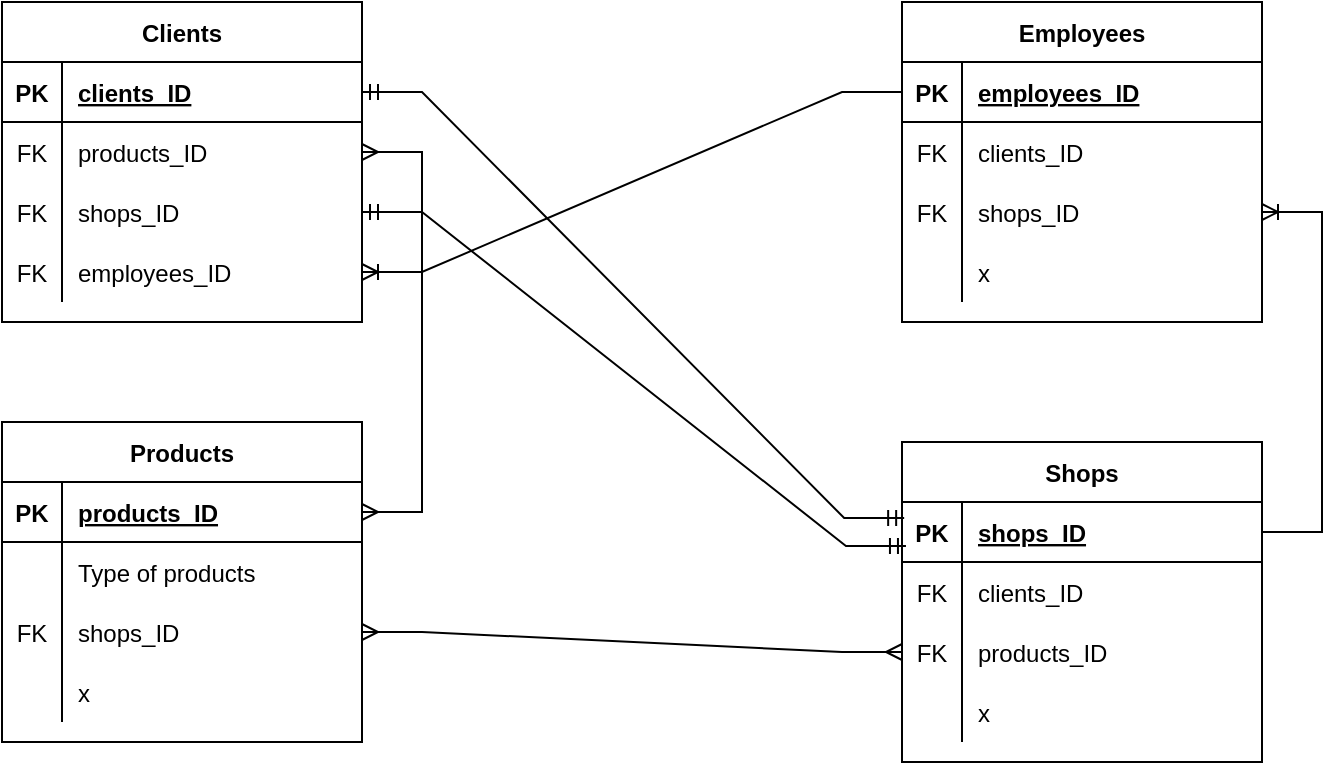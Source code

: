 <mxfile version="16.6.4" type="github">
  <diagram id="vRVtJMxN4jI54PWegklF" name="Page-1">
    <mxGraphModel dx="1102" dy="557" grid="1" gridSize="10" guides="1" tooltips="1" connect="1" arrows="1" fold="1" page="1" pageScale="1" pageWidth="827" pageHeight="1169" math="0" shadow="0">
      <root>
        <mxCell id="0" />
        <mxCell id="1" parent="0" />
        <mxCell id="jYslHPtnrF10uPoX1pzz-6" value="Clients" style="shape=table;startSize=30;container=1;collapsible=1;childLayout=tableLayout;fixedRows=1;rowLines=0;fontStyle=1;align=center;resizeLast=1;" vertex="1" parent="1">
          <mxGeometry x="40" y="60" width="180" height="160" as="geometry" />
        </mxCell>
        <mxCell id="jYslHPtnrF10uPoX1pzz-7" value="" style="shape=tableRow;horizontal=0;startSize=0;swimlaneHead=0;swimlaneBody=0;fillColor=none;collapsible=0;dropTarget=0;points=[[0,0.5],[1,0.5]];portConstraint=eastwest;top=0;left=0;right=0;bottom=1;" vertex="1" parent="jYslHPtnrF10uPoX1pzz-6">
          <mxGeometry y="30" width="180" height="30" as="geometry" />
        </mxCell>
        <mxCell id="jYslHPtnrF10uPoX1pzz-8" value="PK" style="shape=partialRectangle;connectable=0;fillColor=none;top=0;left=0;bottom=0;right=0;fontStyle=1;overflow=hidden;" vertex="1" parent="jYslHPtnrF10uPoX1pzz-7">
          <mxGeometry width="30" height="30" as="geometry">
            <mxRectangle width="30" height="30" as="alternateBounds" />
          </mxGeometry>
        </mxCell>
        <mxCell id="jYslHPtnrF10uPoX1pzz-9" value="clients_ID" style="shape=partialRectangle;connectable=0;fillColor=none;top=0;left=0;bottom=0;right=0;align=left;spacingLeft=6;fontStyle=5;overflow=hidden;" vertex="1" parent="jYslHPtnrF10uPoX1pzz-7">
          <mxGeometry x="30" width="150" height="30" as="geometry">
            <mxRectangle width="150" height="30" as="alternateBounds" />
          </mxGeometry>
        </mxCell>
        <mxCell id="jYslHPtnrF10uPoX1pzz-10" value="" style="shape=tableRow;horizontal=0;startSize=0;swimlaneHead=0;swimlaneBody=0;fillColor=none;collapsible=0;dropTarget=0;points=[[0,0.5],[1,0.5]];portConstraint=eastwest;top=0;left=0;right=0;bottom=0;" vertex="1" parent="jYslHPtnrF10uPoX1pzz-6">
          <mxGeometry y="60" width="180" height="30" as="geometry" />
        </mxCell>
        <mxCell id="jYslHPtnrF10uPoX1pzz-11" value="FK" style="shape=partialRectangle;connectable=0;fillColor=none;top=0;left=0;bottom=0;right=0;editable=1;overflow=hidden;" vertex="1" parent="jYslHPtnrF10uPoX1pzz-10">
          <mxGeometry width="30" height="30" as="geometry">
            <mxRectangle width="30" height="30" as="alternateBounds" />
          </mxGeometry>
        </mxCell>
        <mxCell id="jYslHPtnrF10uPoX1pzz-12" value="products_ID" style="shape=partialRectangle;connectable=0;fillColor=none;top=0;left=0;bottom=0;right=0;align=left;spacingLeft=6;overflow=hidden;" vertex="1" parent="jYslHPtnrF10uPoX1pzz-10">
          <mxGeometry x="30" width="150" height="30" as="geometry">
            <mxRectangle width="150" height="30" as="alternateBounds" />
          </mxGeometry>
        </mxCell>
        <mxCell id="jYslHPtnrF10uPoX1pzz-13" value="" style="shape=tableRow;horizontal=0;startSize=0;swimlaneHead=0;swimlaneBody=0;fillColor=none;collapsible=0;dropTarget=0;points=[[0,0.5],[1,0.5]];portConstraint=eastwest;top=0;left=0;right=0;bottom=0;" vertex="1" parent="jYslHPtnrF10uPoX1pzz-6">
          <mxGeometry y="90" width="180" height="30" as="geometry" />
        </mxCell>
        <mxCell id="jYslHPtnrF10uPoX1pzz-14" value="FK" style="shape=partialRectangle;connectable=0;fillColor=none;top=0;left=0;bottom=0;right=0;editable=1;overflow=hidden;" vertex="1" parent="jYslHPtnrF10uPoX1pzz-13">
          <mxGeometry width="30" height="30" as="geometry">
            <mxRectangle width="30" height="30" as="alternateBounds" />
          </mxGeometry>
        </mxCell>
        <mxCell id="jYslHPtnrF10uPoX1pzz-15" value="shops_ID" style="shape=partialRectangle;connectable=0;fillColor=none;top=0;left=0;bottom=0;right=0;align=left;spacingLeft=6;overflow=hidden;" vertex="1" parent="jYslHPtnrF10uPoX1pzz-13">
          <mxGeometry x="30" width="150" height="30" as="geometry">
            <mxRectangle width="150" height="30" as="alternateBounds" />
          </mxGeometry>
        </mxCell>
        <mxCell id="jYslHPtnrF10uPoX1pzz-16" value="" style="shape=tableRow;horizontal=0;startSize=0;swimlaneHead=0;swimlaneBody=0;fillColor=none;collapsible=0;dropTarget=0;points=[[0,0.5],[1,0.5]];portConstraint=eastwest;top=0;left=0;right=0;bottom=0;" vertex="1" parent="jYslHPtnrF10uPoX1pzz-6">
          <mxGeometry y="120" width="180" height="30" as="geometry" />
        </mxCell>
        <mxCell id="jYslHPtnrF10uPoX1pzz-17" value="FK" style="shape=partialRectangle;connectable=0;fillColor=none;top=0;left=0;bottom=0;right=0;editable=1;overflow=hidden;" vertex="1" parent="jYslHPtnrF10uPoX1pzz-16">
          <mxGeometry width="30" height="30" as="geometry">
            <mxRectangle width="30" height="30" as="alternateBounds" />
          </mxGeometry>
        </mxCell>
        <mxCell id="jYslHPtnrF10uPoX1pzz-18" value="employees_ID" style="shape=partialRectangle;connectable=0;fillColor=none;top=0;left=0;bottom=0;right=0;align=left;spacingLeft=6;overflow=hidden;" vertex="1" parent="jYslHPtnrF10uPoX1pzz-16">
          <mxGeometry x="30" width="150" height="30" as="geometry">
            <mxRectangle width="150" height="30" as="alternateBounds" />
          </mxGeometry>
        </mxCell>
        <mxCell id="jYslHPtnrF10uPoX1pzz-19" value="Employees" style="shape=table;startSize=30;container=1;collapsible=1;childLayout=tableLayout;fixedRows=1;rowLines=0;fontStyle=1;align=center;resizeLast=1;" vertex="1" parent="1">
          <mxGeometry x="490" y="60" width="180" height="160" as="geometry" />
        </mxCell>
        <mxCell id="jYslHPtnrF10uPoX1pzz-20" value="" style="shape=tableRow;horizontal=0;startSize=0;swimlaneHead=0;swimlaneBody=0;fillColor=none;collapsible=0;dropTarget=0;points=[[0,0.5],[1,0.5]];portConstraint=eastwest;top=0;left=0;right=0;bottom=1;" vertex="1" parent="jYslHPtnrF10uPoX1pzz-19">
          <mxGeometry y="30" width="180" height="30" as="geometry" />
        </mxCell>
        <mxCell id="jYslHPtnrF10uPoX1pzz-21" value="PK" style="shape=partialRectangle;connectable=0;fillColor=none;top=0;left=0;bottom=0;right=0;fontStyle=1;overflow=hidden;" vertex="1" parent="jYslHPtnrF10uPoX1pzz-20">
          <mxGeometry width="30" height="30" as="geometry">
            <mxRectangle width="30" height="30" as="alternateBounds" />
          </mxGeometry>
        </mxCell>
        <mxCell id="jYslHPtnrF10uPoX1pzz-22" value="employees_ID" style="shape=partialRectangle;connectable=0;fillColor=none;top=0;left=0;bottom=0;right=0;align=left;spacingLeft=6;fontStyle=5;overflow=hidden;" vertex="1" parent="jYslHPtnrF10uPoX1pzz-20">
          <mxGeometry x="30" width="150" height="30" as="geometry">
            <mxRectangle width="150" height="30" as="alternateBounds" />
          </mxGeometry>
        </mxCell>
        <mxCell id="jYslHPtnrF10uPoX1pzz-23" value="" style="shape=tableRow;horizontal=0;startSize=0;swimlaneHead=0;swimlaneBody=0;fillColor=none;collapsible=0;dropTarget=0;points=[[0,0.5],[1,0.5]];portConstraint=eastwest;top=0;left=0;right=0;bottom=0;" vertex="1" parent="jYslHPtnrF10uPoX1pzz-19">
          <mxGeometry y="60" width="180" height="30" as="geometry" />
        </mxCell>
        <mxCell id="jYslHPtnrF10uPoX1pzz-24" value="FK" style="shape=partialRectangle;connectable=0;fillColor=none;top=0;left=0;bottom=0;right=0;editable=1;overflow=hidden;" vertex="1" parent="jYslHPtnrF10uPoX1pzz-23">
          <mxGeometry width="30" height="30" as="geometry">
            <mxRectangle width="30" height="30" as="alternateBounds" />
          </mxGeometry>
        </mxCell>
        <mxCell id="jYslHPtnrF10uPoX1pzz-25" value="clients_ID" style="shape=partialRectangle;connectable=0;fillColor=none;top=0;left=0;bottom=0;right=0;align=left;spacingLeft=6;overflow=hidden;" vertex="1" parent="jYslHPtnrF10uPoX1pzz-23">
          <mxGeometry x="30" width="150" height="30" as="geometry">
            <mxRectangle width="150" height="30" as="alternateBounds" />
          </mxGeometry>
        </mxCell>
        <mxCell id="jYslHPtnrF10uPoX1pzz-26" value="" style="shape=tableRow;horizontal=0;startSize=0;swimlaneHead=0;swimlaneBody=0;fillColor=none;collapsible=0;dropTarget=0;points=[[0,0.5],[1,0.5]];portConstraint=eastwest;top=0;left=0;right=0;bottom=0;" vertex="1" parent="jYslHPtnrF10uPoX1pzz-19">
          <mxGeometry y="90" width="180" height="30" as="geometry" />
        </mxCell>
        <mxCell id="jYslHPtnrF10uPoX1pzz-27" value="FK" style="shape=partialRectangle;connectable=0;fillColor=none;top=0;left=0;bottom=0;right=0;editable=1;overflow=hidden;" vertex="1" parent="jYslHPtnrF10uPoX1pzz-26">
          <mxGeometry width="30" height="30" as="geometry">
            <mxRectangle width="30" height="30" as="alternateBounds" />
          </mxGeometry>
        </mxCell>
        <mxCell id="jYslHPtnrF10uPoX1pzz-28" value="shops_ID" style="shape=partialRectangle;connectable=0;fillColor=none;top=0;left=0;bottom=0;right=0;align=left;spacingLeft=6;overflow=hidden;" vertex="1" parent="jYslHPtnrF10uPoX1pzz-26">
          <mxGeometry x="30" width="150" height="30" as="geometry">
            <mxRectangle width="150" height="30" as="alternateBounds" />
          </mxGeometry>
        </mxCell>
        <mxCell id="jYslHPtnrF10uPoX1pzz-29" value="" style="shape=tableRow;horizontal=0;startSize=0;swimlaneHead=0;swimlaneBody=0;fillColor=none;collapsible=0;dropTarget=0;points=[[0,0.5],[1,0.5]];portConstraint=eastwest;top=0;left=0;right=0;bottom=0;" vertex="1" parent="jYslHPtnrF10uPoX1pzz-19">
          <mxGeometry y="120" width="180" height="30" as="geometry" />
        </mxCell>
        <mxCell id="jYslHPtnrF10uPoX1pzz-30" value="" style="shape=partialRectangle;connectable=0;fillColor=none;top=0;left=0;bottom=0;right=0;editable=1;overflow=hidden;" vertex="1" parent="jYslHPtnrF10uPoX1pzz-29">
          <mxGeometry width="30" height="30" as="geometry">
            <mxRectangle width="30" height="30" as="alternateBounds" />
          </mxGeometry>
        </mxCell>
        <mxCell id="jYslHPtnrF10uPoX1pzz-31" value="x" style="shape=partialRectangle;connectable=0;fillColor=none;top=0;left=0;bottom=0;right=0;align=left;spacingLeft=6;overflow=hidden;" vertex="1" parent="jYslHPtnrF10uPoX1pzz-29">
          <mxGeometry x="30" width="150" height="30" as="geometry">
            <mxRectangle width="150" height="30" as="alternateBounds" />
          </mxGeometry>
        </mxCell>
        <mxCell id="jYslHPtnrF10uPoX1pzz-32" value="Products" style="shape=table;startSize=30;container=1;collapsible=1;childLayout=tableLayout;fixedRows=1;rowLines=0;fontStyle=1;align=center;resizeLast=1;" vertex="1" parent="1">
          <mxGeometry x="40" y="270" width="180" height="160" as="geometry" />
        </mxCell>
        <mxCell id="jYslHPtnrF10uPoX1pzz-33" value="" style="shape=tableRow;horizontal=0;startSize=0;swimlaneHead=0;swimlaneBody=0;fillColor=none;collapsible=0;dropTarget=0;points=[[0,0.5],[1,0.5]];portConstraint=eastwest;top=0;left=0;right=0;bottom=1;" vertex="1" parent="jYslHPtnrF10uPoX1pzz-32">
          <mxGeometry y="30" width="180" height="30" as="geometry" />
        </mxCell>
        <mxCell id="jYslHPtnrF10uPoX1pzz-34" value="PK" style="shape=partialRectangle;connectable=0;fillColor=none;top=0;left=0;bottom=0;right=0;fontStyle=1;overflow=hidden;" vertex="1" parent="jYslHPtnrF10uPoX1pzz-33">
          <mxGeometry width="30" height="30" as="geometry">
            <mxRectangle width="30" height="30" as="alternateBounds" />
          </mxGeometry>
        </mxCell>
        <mxCell id="jYslHPtnrF10uPoX1pzz-35" value="products_ID" style="shape=partialRectangle;connectable=0;fillColor=none;top=0;left=0;bottom=0;right=0;align=left;spacingLeft=6;fontStyle=5;overflow=hidden;" vertex="1" parent="jYslHPtnrF10uPoX1pzz-33">
          <mxGeometry x="30" width="150" height="30" as="geometry">
            <mxRectangle width="150" height="30" as="alternateBounds" />
          </mxGeometry>
        </mxCell>
        <mxCell id="jYslHPtnrF10uPoX1pzz-36" value="" style="shape=tableRow;horizontal=0;startSize=0;swimlaneHead=0;swimlaneBody=0;fillColor=none;collapsible=0;dropTarget=0;points=[[0,0.5],[1,0.5]];portConstraint=eastwest;top=0;left=0;right=0;bottom=0;" vertex="1" parent="jYslHPtnrF10uPoX1pzz-32">
          <mxGeometry y="60" width="180" height="30" as="geometry" />
        </mxCell>
        <mxCell id="jYslHPtnrF10uPoX1pzz-37" value="" style="shape=partialRectangle;connectable=0;fillColor=none;top=0;left=0;bottom=0;right=0;editable=1;overflow=hidden;" vertex="1" parent="jYslHPtnrF10uPoX1pzz-36">
          <mxGeometry width="30" height="30" as="geometry">
            <mxRectangle width="30" height="30" as="alternateBounds" />
          </mxGeometry>
        </mxCell>
        <mxCell id="jYslHPtnrF10uPoX1pzz-38" value="Type of products" style="shape=partialRectangle;connectable=0;fillColor=none;top=0;left=0;bottom=0;right=0;align=left;spacingLeft=6;overflow=hidden;" vertex="1" parent="jYslHPtnrF10uPoX1pzz-36">
          <mxGeometry x="30" width="150" height="30" as="geometry">
            <mxRectangle width="150" height="30" as="alternateBounds" />
          </mxGeometry>
        </mxCell>
        <mxCell id="jYslHPtnrF10uPoX1pzz-39" value="" style="shape=tableRow;horizontal=0;startSize=0;swimlaneHead=0;swimlaneBody=0;fillColor=none;collapsible=0;dropTarget=0;points=[[0,0.5],[1,0.5]];portConstraint=eastwest;top=0;left=0;right=0;bottom=0;" vertex="1" parent="jYslHPtnrF10uPoX1pzz-32">
          <mxGeometry y="90" width="180" height="30" as="geometry" />
        </mxCell>
        <mxCell id="jYslHPtnrF10uPoX1pzz-40" value="FK" style="shape=partialRectangle;connectable=0;fillColor=none;top=0;left=0;bottom=0;right=0;editable=1;overflow=hidden;" vertex="1" parent="jYslHPtnrF10uPoX1pzz-39">
          <mxGeometry width="30" height="30" as="geometry">
            <mxRectangle width="30" height="30" as="alternateBounds" />
          </mxGeometry>
        </mxCell>
        <mxCell id="jYslHPtnrF10uPoX1pzz-41" value="shops_ID" style="shape=partialRectangle;connectable=0;fillColor=none;top=0;left=0;bottom=0;right=0;align=left;spacingLeft=6;overflow=hidden;" vertex="1" parent="jYslHPtnrF10uPoX1pzz-39">
          <mxGeometry x="30" width="150" height="30" as="geometry">
            <mxRectangle width="150" height="30" as="alternateBounds" />
          </mxGeometry>
        </mxCell>
        <mxCell id="jYslHPtnrF10uPoX1pzz-42" value="" style="shape=tableRow;horizontal=0;startSize=0;swimlaneHead=0;swimlaneBody=0;fillColor=none;collapsible=0;dropTarget=0;points=[[0,0.5],[1,0.5]];portConstraint=eastwest;top=0;left=0;right=0;bottom=0;" vertex="1" parent="jYslHPtnrF10uPoX1pzz-32">
          <mxGeometry y="120" width="180" height="30" as="geometry" />
        </mxCell>
        <mxCell id="jYslHPtnrF10uPoX1pzz-43" value="" style="shape=partialRectangle;connectable=0;fillColor=none;top=0;left=0;bottom=0;right=0;editable=1;overflow=hidden;" vertex="1" parent="jYslHPtnrF10uPoX1pzz-42">
          <mxGeometry width="30" height="30" as="geometry">
            <mxRectangle width="30" height="30" as="alternateBounds" />
          </mxGeometry>
        </mxCell>
        <mxCell id="jYslHPtnrF10uPoX1pzz-44" value="x" style="shape=partialRectangle;connectable=0;fillColor=none;top=0;left=0;bottom=0;right=0;align=left;spacingLeft=6;overflow=hidden;" vertex="1" parent="jYslHPtnrF10uPoX1pzz-42">
          <mxGeometry x="30" width="150" height="30" as="geometry">
            <mxRectangle width="150" height="30" as="alternateBounds" />
          </mxGeometry>
        </mxCell>
        <mxCell id="jYslHPtnrF10uPoX1pzz-45" value="Shops" style="shape=table;startSize=30;container=1;collapsible=1;childLayout=tableLayout;fixedRows=1;rowLines=0;fontStyle=1;align=center;resizeLast=1;" vertex="1" parent="1">
          <mxGeometry x="490" y="280" width="180" height="160" as="geometry" />
        </mxCell>
        <mxCell id="jYslHPtnrF10uPoX1pzz-46" value="" style="shape=tableRow;horizontal=0;startSize=0;swimlaneHead=0;swimlaneBody=0;fillColor=none;collapsible=0;dropTarget=0;points=[[0,0.5],[1,0.5]];portConstraint=eastwest;top=0;left=0;right=0;bottom=1;" vertex="1" parent="jYslHPtnrF10uPoX1pzz-45">
          <mxGeometry y="30" width="180" height="30" as="geometry" />
        </mxCell>
        <mxCell id="jYslHPtnrF10uPoX1pzz-47" value="PK" style="shape=partialRectangle;connectable=0;fillColor=none;top=0;left=0;bottom=0;right=0;fontStyle=1;overflow=hidden;" vertex="1" parent="jYslHPtnrF10uPoX1pzz-46">
          <mxGeometry width="30" height="30" as="geometry">
            <mxRectangle width="30" height="30" as="alternateBounds" />
          </mxGeometry>
        </mxCell>
        <mxCell id="jYslHPtnrF10uPoX1pzz-48" value="shops_ID" style="shape=partialRectangle;connectable=0;fillColor=none;top=0;left=0;bottom=0;right=0;align=left;spacingLeft=6;fontStyle=5;overflow=hidden;" vertex="1" parent="jYslHPtnrF10uPoX1pzz-46">
          <mxGeometry x="30" width="150" height="30" as="geometry">
            <mxRectangle width="150" height="30" as="alternateBounds" />
          </mxGeometry>
        </mxCell>
        <mxCell id="jYslHPtnrF10uPoX1pzz-49" value="" style="shape=tableRow;horizontal=0;startSize=0;swimlaneHead=0;swimlaneBody=0;fillColor=none;collapsible=0;dropTarget=0;points=[[0,0.5],[1,0.5]];portConstraint=eastwest;top=0;left=0;right=0;bottom=0;" vertex="1" parent="jYslHPtnrF10uPoX1pzz-45">
          <mxGeometry y="60" width="180" height="30" as="geometry" />
        </mxCell>
        <mxCell id="jYslHPtnrF10uPoX1pzz-50" value="FK" style="shape=partialRectangle;connectable=0;fillColor=none;top=0;left=0;bottom=0;right=0;editable=1;overflow=hidden;" vertex="1" parent="jYslHPtnrF10uPoX1pzz-49">
          <mxGeometry width="30" height="30" as="geometry">
            <mxRectangle width="30" height="30" as="alternateBounds" />
          </mxGeometry>
        </mxCell>
        <mxCell id="jYslHPtnrF10uPoX1pzz-51" value="clients_ID" style="shape=partialRectangle;connectable=0;fillColor=none;top=0;left=0;bottom=0;right=0;align=left;spacingLeft=6;overflow=hidden;" vertex="1" parent="jYslHPtnrF10uPoX1pzz-49">
          <mxGeometry x="30" width="150" height="30" as="geometry">
            <mxRectangle width="150" height="30" as="alternateBounds" />
          </mxGeometry>
        </mxCell>
        <mxCell id="jYslHPtnrF10uPoX1pzz-52" value="" style="shape=tableRow;horizontal=0;startSize=0;swimlaneHead=0;swimlaneBody=0;fillColor=none;collapsible=0;dropTarget=0;points=[[0,0.5],[1,0.5]];portConstraint=eastwest;top=0;left=0;right=0;bottom=0;" vertex="1" parent="jYslHPtnrF10uPoX1pzz-45">
          <mxGeometry y="90" width="180" height="30" as="geometry" />
        </mxCell>
        <mxCell id="jYslHPtnrF10uPoX1pzz-53" value="FK" style="shape=partialRectangle;connectable=0;fillColor=none;top=0;left=0;bottom=0;right=0;editable=1;overflow=hidden;" vertex="1" parent="jYslHPtnrF10uPoX1pzz-52">
          <mxGeometry width="30" height="30" as="geometry">
            <mxRectangle width="30" height="30" as="alternateBounds" />
          </mxGeometry>
        </mxCell>
        <mxCell id="jYslHPtnrF10uPoX1pzz-54" value="products_ID" style="shape=partialRectangle;connectable=0;fillColor=none;top=0;left=0;bottom=0;right=0;align=left;spacingLeft=6;overflow=hidden;" vertex="1" parent="jYslHPtnrF10uPoX1pzz-52">
          <mxGeometry x="30" width="150" height="30" as="geometry">
            <mxRectangle width="150" height="30" as="alternateBounds" />
          </mxGeometry>
        </mxCell>
        <mxCell id="jYslHPtnrF10uPoX1pzz-55" value="" style="shape=tableRow;horizontal=0;startSize=0;swimlaneHead=0;swimlaneBody=0;fillColor=none;collapsible=0;dropTarget=0;points=[[0,0.5],[1,0.5]];portConstraint=eastwest;top=0;left=0;right=0;bottom=0;" vertex="1" parent="jYslHPtnrF10uPoX1pzz-45">
          <mxGeometry y="120" width="180" height="30" as="geometry" />
        </mxCell>
        <mxCell id="jYslHPtnrF10uPoX1pzz-56" value="" style="shape=partialRectangle;connectable=0;fillColor=none;top=0;left=0;bottom=0;right=0;editable=1;overflow=hidden;" vertex="1" parent="jYslHPtnrF10uPoX1pzz-55">
          <mxGeometry width="30" height="30" as="geometry">
            <mxRectangle width="30" height="30" as="alternateBounds" />
          </mxGeometry>
        </mxCell>
        <mxCell id="jYslHPtnrF10uPoX1pzz-57" value="x" style="shape=partialRectangle;connectable=0;fillColor=none;top=0;left=0;bottom=0;right=0;align=left;spacingLeft=6;overflow=hidden;" vertex="1" parent="jYslHPtnrF10uPoX1pzz-55">
          <mxGeometry x="30" width="150" height="30" as="geometry">
            <mxRectangle width="150" height="30" as="alternateBounds" />
          </mxGeometry>
        </mxCell>
        <mxCell id="jYslHPtnrF10uPoX1pzz-61" value="" style="edgeStyle=entityRelationEdgeStyle;fontSize=12;html=1;endArrow=ERmandOne;startArrow=ERmandOne;rounded=0;entryX=0.006;entryY=0.267;entryDx=0;entryDy=0;exitX=1;exitY=0.5;exitDx=0;exitDy=0;entryPerimeter=0;" edge="1" parent="1" source="jYslHPtnrF10uPoX1pzz-7" target="jYslHPtnrF10uPoX1pzz-46">
          <mxGeometry width="100" height="100" relative="1" as="geometry">
            <mxPoint x="360" y="300" as="sourcePoint" />
            <mxPoint x="460" y="200" as="targetPoint" />
          </mxGeometry>
        </mxCell>
        <mxCell id="jYslHPtnrF10uPoX1pzz-63" value="" style="edgeStyle=entityRelationEdgeStyle;fontSize=12;html=1;endArrow=ERmany;startArrow=ERmany;rounded=0;entryX=1;entryY=0.5;entryDx=0;entryDy=0;exitX=1;exitY=0.5;exitDx=0;exitDy=0;" edge="1" parent="1" source="jYslHPtnrF10uPoX1pzz-33" target="jYslHPtnrF10uPoX1pzz-10">
          <mxGeometry width="100" height="100" relative="1" as="geometry">
            <mxPoint x="360" y="300" as="sourcePoint" />
            <mxPoint x="460" y="200" as="targetPoint" />
          </mxGeometry>
        </mxCell>
        <mxCell id="jYslHPtnrF10uPoX1pzz-64" value="" style="edgeStyle=entityRelationEdgeStyle;fontSize=12;html=1;endArrow=ERmandOne;startArrow=ERmandOne;rounded=0;entryX=0.011;entryY=0.733;entryDx=0;entryDy=0;entryPerimeter=0;" edge="1" parent="1" source="jYslHPtnrF10uPoX1pzz-13" target="jYslHPtnrF10uPoX1pzz-46">
          <mxGeometry width="100" height="100" relative="1" as="geometry">
            <mxPoint x="360" y="300" as="sourcePoint" />
            <mxPoint x="460" y="200" as="targetPoint" />
          </mxGeometry>
        </mxCell>
        <mxCell id="jYslHPtnrF10uPoX1pzz-65" value="" style="edgeStyle=entityRelationEdgeStyle;fontSize=12;html=1;endArrow=ERoneToMany;rounded=0;exitX=0;exitY=0.5;exitDx=0;exitDy=0;entryX=1;entryY=0.5;entryDx=0;entryDy=0;" edge="1" parent="1" source="jYslHPtnrF10uPoX1pzz-20" target="jYslHPtnrF10uPoX1pzz-16">
          <mxGeometry width="100" height="100" relative="1" as="geometry">
            <mxPoint x="270" y="370" as="sourcePoint" />
            <mxPoint x="460" y="200" as="targetPoint" />
          </mxGeometry>
        </mxCell>
        <mxCell id="jYslHPtnrF10uPoX1pzz-67" value="" style="edgeStyle=entityRelationEdgeStyle;fontSize=12;html=1;endArrow=ERmany;startArrow=ERmany;rounded=0;exitX=1;exitY=0.5;exitDx=0;exitDy=0;entryX=0;entryY=0.5;entryDx=0;entryDy=0;" edge="1" parent="1" source="jYslHPtnrF10uPoX1pzz-39" target="jYslHPtnrF10uPoX1pzz-52">
          <mxGeometry width="100" height="100" relative="1" as="geometry">
            <mxPoint x="360" y="300" as="sourcePoint" />
            <mxPoint x="460" y="200" as="targetPoint" />
          </mxGeometry>
        </mxCell>
        <mxCell id="jYslHPtnrF10uPoX1pzz-69" value="" style="edgeStyle=entityRelationEdgeStyle;fontSize=12;html=1;endArrow=ERoneToMany;rounded=0;entryX=1;entryY=0.5;entryDx=0;entryDy=0;exitX=1;exitY=0.5;exitDx=0;exitDy=0;" edge="1" parent="1" source="jYslHPtnrF10uPoX1pzz-46" target="jYslHPtnrF10uPoX1pzz-26">
          <mxGeometry width="100" height="100" relative="1" as="geometry">
            <mxPoint x="360" y="300" as="sourcePoint" />
            <mxPoint x="460" y="200" as="targetPoint" />
          </mxGeometry>
        </mxCell>
      </root>
    </mxGraphModel>
  </diagram>
</mxfile>
